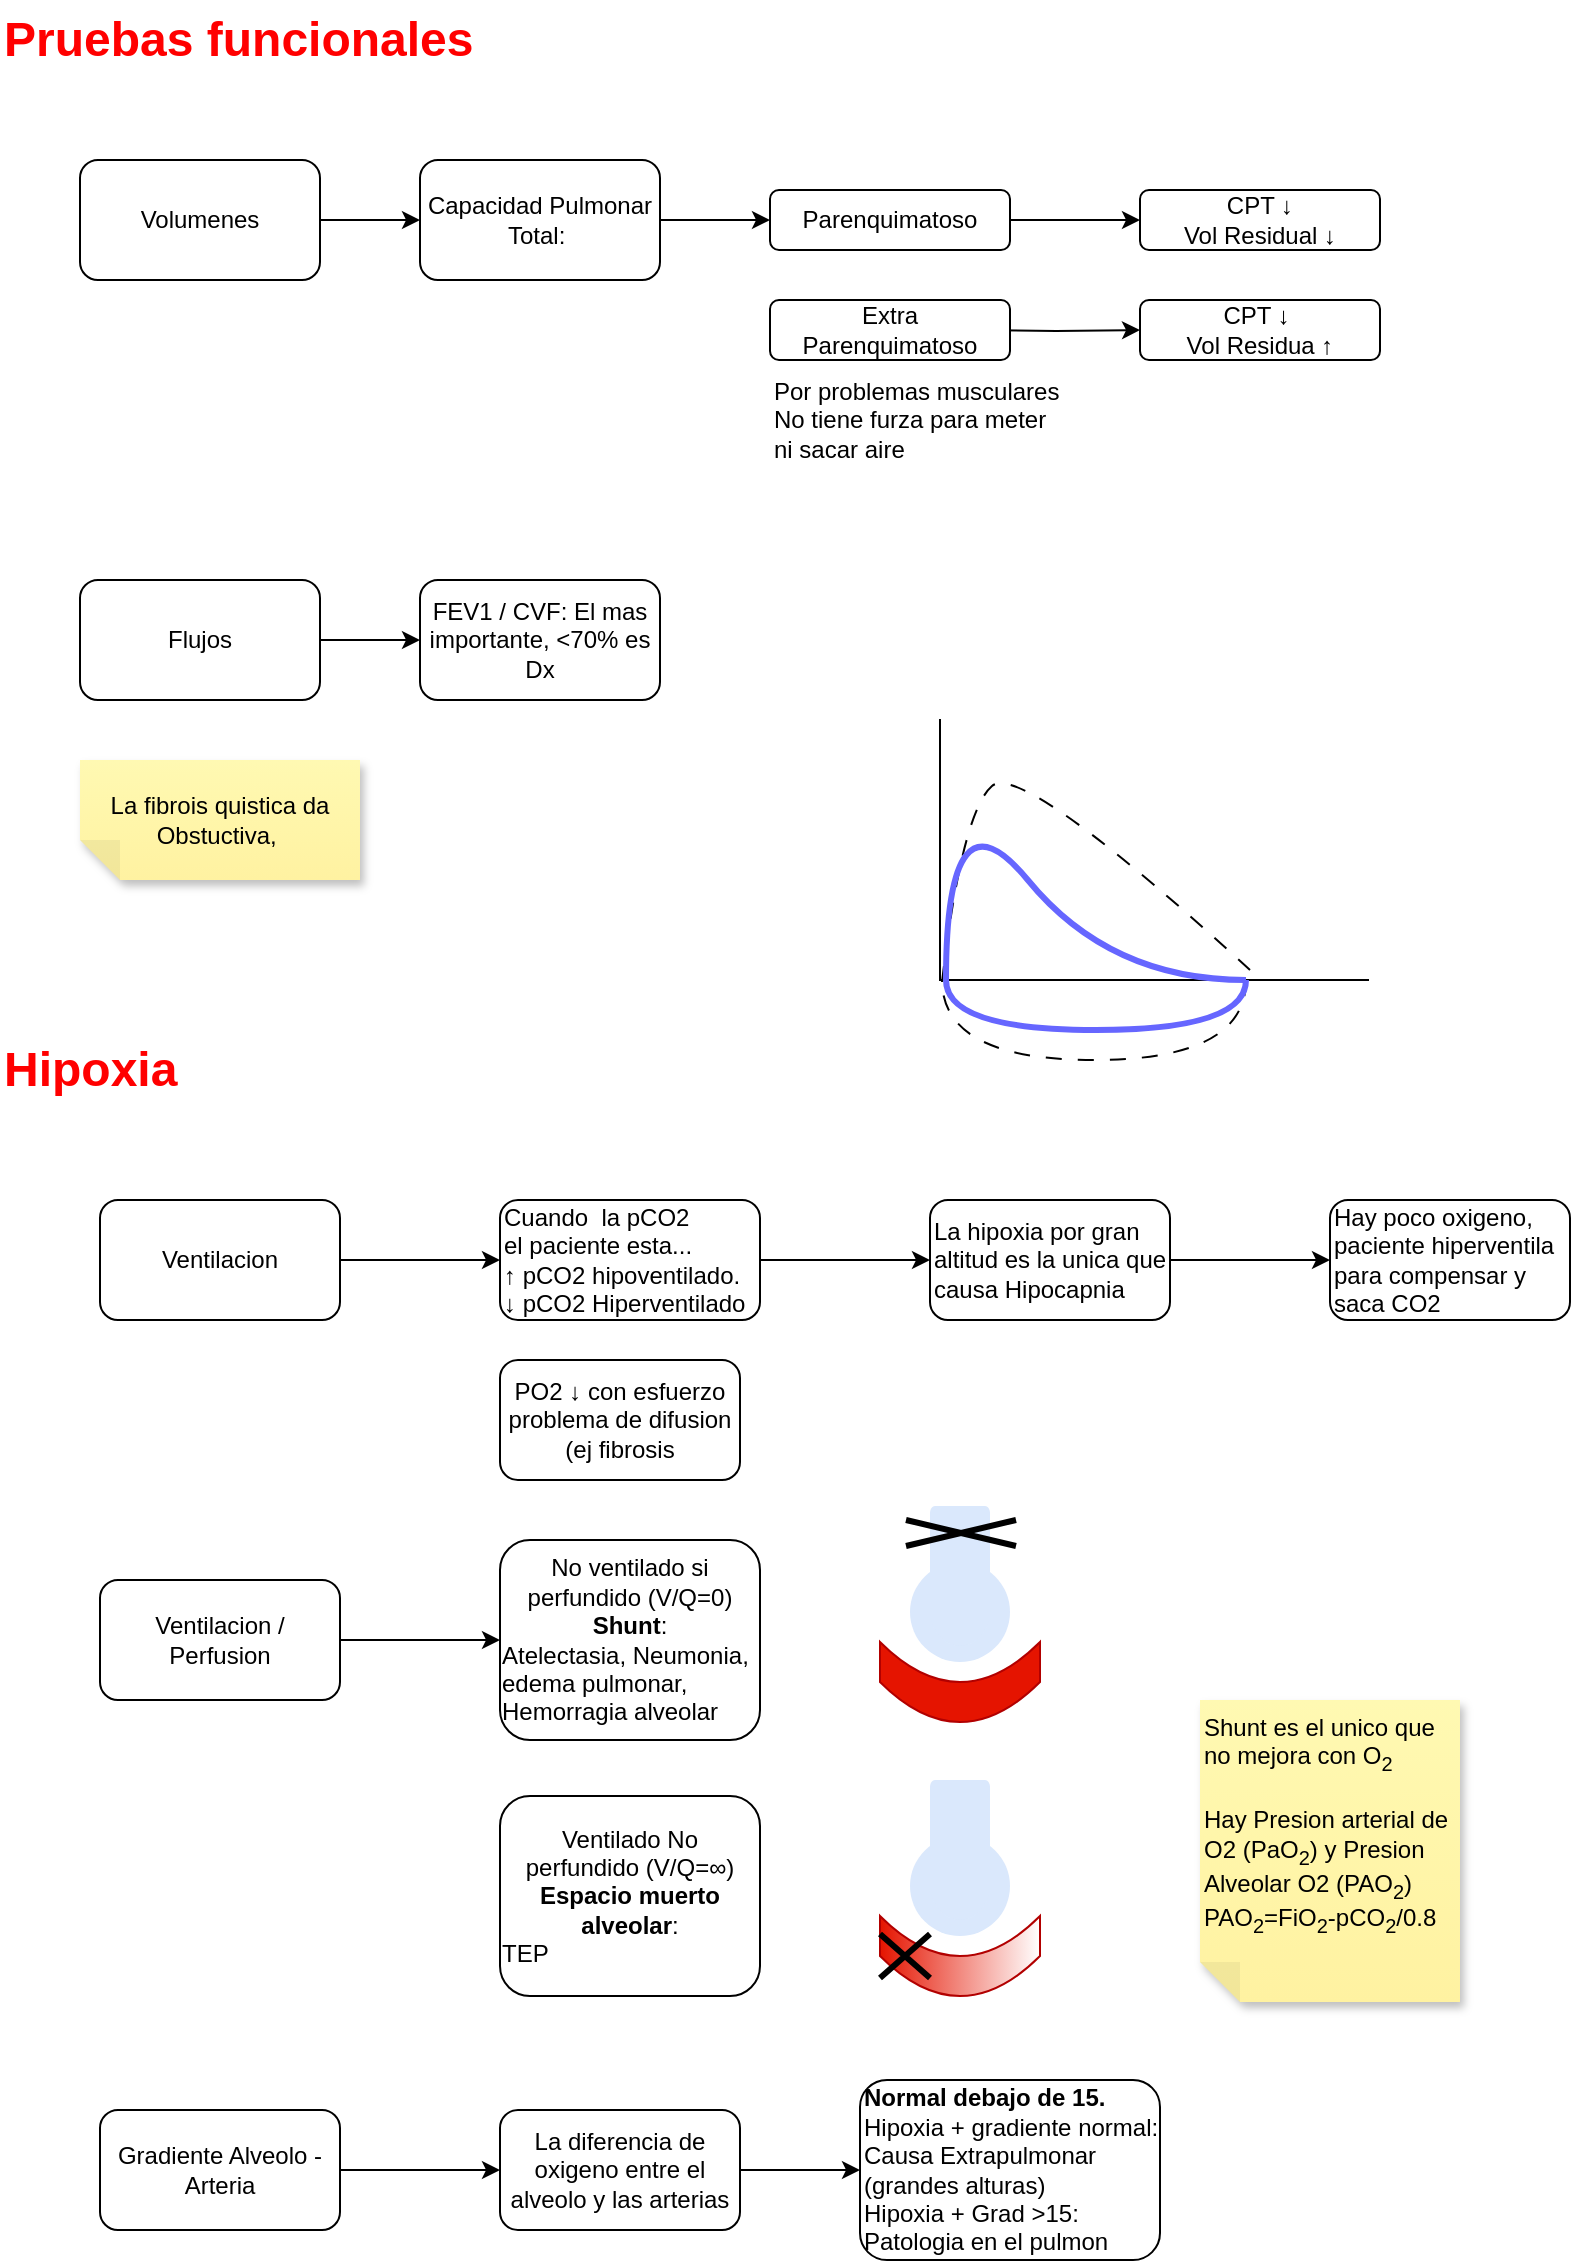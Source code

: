<mxfile version="21.6.7" type="github">
  <diagram name="Page-1" id="M_UDVAVCjI6NykcnFUn3">
    <mxGraphModel dx="861" dy="887" grid="1" gridSize="10" guides="1" tooltips="1" connect="1" arrows="1" fold="1" page="1" pageScale="1" pageWidth="850" pageHeight="1100" math="0" shadow="0">
      <root>
        <mxCell id="0" />
        <mxCell id="1" parent="0" />
        <mxCell id="sU-v4qAwtsRLPM2VlvNM-34" value="" style="ellipse;whiteSpace=wrap;html=1;aspect=fixed;fillColor=#dae8fc;strokeColor=none;" vertex="1" parent="1">
          <mxGeometry x="495" y="821" width="50" height="50" as="geometry" />
        </mxCell>
        <mxCell id="sU-v4qAwtsRLPM2VlvNM-1" value="Pruebas funcionales" style="text;strokeColor=none;fillColor=none;html=1;fontSize=24;fontStyle=1;verticalAlign=middle;align=left;fontColor=#FF0000;" vertex="1" parent="1">
          <mxGeometry x="40" y="40" width="100" height="40" as="geometry" />
        </mxCell>
        <mxCell id="sU-v4qAwtsRLPM2VlvNM-4" value="" style="edgeStyle=orthogonalEdgeStyle;rounded=0;orthogonalLoop=1;jettySize=auto;html=1;" edge="1" parent="1" source="sU-v4qAwtsRLPM2VlvNM-2" target="sU-v4qAwtsRLPM2VlvNM-3">
          <mxGeometry relative="1" as="geometry" />
        </mxCell>
        <mxCell id="sU-v4qAwtsRLPM2VlvNM-2" value="Volumenes" style="rounded=1;whiteSpace=wrap;html=1;" vertex="1" parent="1">
          <mxGeometry x="80" y="120" width="120" height="60" as="geometry" />
        </mxCell>
        <mxCell id="sU-v4qAwtsRLPM2VlvNM-6" value="" style="edgeStyle=orthogonalEdgeStyle;rounded=0;orthogonalLoop=1;jettySize=auto;html=1;" edge="1" parent="1" source="sU-v4qAwtsRLPM2VlvNM-3" target="sU-v4qAwtsRLPM2VlvNM-5">
          <mxGeometry relative="1" as="geometry" />
        </mxCell>
        <mxCell id="sU-v4qAwtsRLPM2VlvNM-3" value="Capacidad Pulmonar Total:&amp;nbsp;" style="rounded=1;whiteSpace=wrap;html=1;" vertex="1" parent="1">
          <mxGeometry x="250" y="120" width="120" height="60" as="geometry" />
        </mxCell>
        <mxCell id="sU-v4qAwtsRLPM2VlvNM-8" value="" style="edgeStyle=orthogonalEdgeStyle;rounded=0;orthogonalLoop=1;jettySize=auto;html=1;" edge="1" parent="1" source="sU-v4qAwtsRLPM2VlvNM-5" target="sU-v4qAwtsRLPM2VlvNM-7">
          <mxGeometry relative="1" as="geometry" />
        </mxCell>
        <mxCell id="sU-v4qAwtsRLPM2VlvNM-5" value="Parenquimatoso" style="rounded=1;whiteSpace=wrap;html=1;" vertex="1" parent="1">
          <mxGeometry x="425" y="135" width="120" height="30" as="geometry" />
        </mxCell>
        <mxCell id="sU-v4qAwtsRLPM2VlvNM-7" value="CPT ↓&lt;br&gt;Vol Residual ↓" style="rounded=1;whiteSpace=wrap;html=1;" vertex="1" parent="1">
          <mxGeometry x="610" y="135" width="120" height="30" as="geometry" />
        </mxCell>
        <mxCell id="sU-v4qAwtsRLPM2VlvNM-11" value="" style="edgeStyle=orthogonalEdgeStyle;rounded=0;orthogonalLoop=1;jettySize=auto;html=1;" edge="1" parent="1" target="sU-v4qAwtsRLPM2VlvNM-10">
          <mxGeometry relative="1" as="geometry">
            <mxPoint x="525" y="205" as="sourcePoint" />
          </mxGeometry>
        </mxCell>
        <mxCell id="sU-v4qAwtsRLPM2VlvNM-9" value="Extra Parenquimatoso" style="rounded=1;whiteSpace=wrap;html=1;" vertex="1" parent="1">
          <mxGeometry x="425" y="190" width="120" height="30" as="geometry" />
        </mxCell>
        <mxCell id="sU-v4qAwtsRLPM2VlvNM-10" value="CPT ↓&amp;nbsp;&lt;br&gt;Vol Residua ↑" style="rounded=1;whiteSpace=wrap;html=1;" vertex="1" parent="1">
          <mxGeometry x="610" y="190" width="120" height="30" as="geometry" />
        </mxCell>
        <mxCell id="sU-v4qAwtsRLPM2VlvNM-12" value="Por problemas musculares&lt;br&gt;No tiene furza para meter&lt;br&gt;ni sacar aire" style="text;html=1;align=left;verticalAlign=middle;resizable=0;points=[];autosize=1;strokeColor=none;fillColor=none;" vertex="1" parent="1">
          <mxGeometry x="425" y="220" width="170" height="60" as="geometry" />
        </mxCell>
        <mxCell id="sU-v4qAwtsRLPM2VlvNM-15" value="" style="edgeStyle=orthogonalEdgeStyle;rounded=0;orthogonalLoop=1;jettySize=auto;html=1;" edge="1" parent="1" source="sU-v4qAwtsRLPM2VlvNM-13" target="sU-v4qAwtsRLPM2VlvNM-14">
          <mxGeometry relative="1" as="geometry" />
        </mxCell>
        <mxCell id="sU-v4qAwtsRLPM2VlvNM-13" value="Flujos" style="rounded=1;whiteSpace=wrap;html=1;" vertex="1" parent="1">
          <mxGeometry x="80" y="330" width="120" height="60" as="geometry" />
        </mxCell>
        <mxCell id="sU-v4qAwtsRLPM2VlvNM-14" value="FEV1 / CVF: El mas importante, &amp;lt;70% es Dx" style="rounded=1;whiteSpace=wrap;html=1;" vertex="1" parent="1">
          <mxGeometry x="250" y="330" width="120" height="60" as="geometry" />
        </mxCell>
        <mxCell id="sU-v4qAwtsRLPM2VlvNM-20" value="" style="shape=partialRectangle;whiteSpace=wrap;html=1;bottom=0;right=0;fillColor=none;direction=north;container=0;" vertex="1" parent="1">
          <mxGeometry x="510" y="400" width="214" height="130" as="geometry" />
        </mxCell>
        <mxCell id="sU-v4qAwtsRLPM2VlvNM-21" value="" style="curved=1;endArrow=none;html=1;rounded=0;endFill=0;dashed=1;dashPattern=8 8;entryX=0;entryY=0.75;entryDx=0;entryDy=0;" edge="1" parent="1" target="sU-v4qAwtsRLPM2VlvNM-20">
          <mxGeometry width="50" height="50" relative="1" as="geometry">
            <mxPoint x="511" y="531" as="sourcePoint" />
            <mxPoint x="681" y="536" as="targetPoint" />
            <Array as="points">
              <mxPoint x="521" y="446" />
              <mxPoint x="551" y="420" />
            </Array>
          </mxGeometry>
        </mxCell>
        <mxCell id="sU-v4qAwtsRLPM2VlvNM-22" value="" style="shape=requiredInterface;html=1;verticalLabelPosition=bottom;sketch=0;direction=south;dashed=1;dashPattern=8 8;container=0;" vertex="1" parent="1">
          <mxGeometry x="511" y="530" width="152" height="40" as="geometry" />
        </mxCell>
        <mxCell id="sU-v4qAwtsRLPM2VlvNM-16" value="" style="curved=1;endArrow=none;html=1;rounded=0;snapToPoint=0;endFill=0;strokeColor=#6666FF;strokeWidth=3;" edge="1" parent="1">
          <mxGeometry width="50" height="50" relative="1" as="geometry">
            <mxPoint x="513" y="530" as="sourcePoint" />
            <mxPoint x="663" y="530" as="targetPoint" />
            <Array as="points">
              <mxPoint x="513" y="430" />
              <mxPoint x="594.818" y="530" />
            </Array>
          </mxGeometry>
        </mxCell>
        <mxCell id="sU-v4qAwtsRLPM2VlvNM-18" value="" style="shape=requiredInterface;html=1;verticalLabelPosition=bottom;sketch=0;direction=south;container=0;strokeColor=#6666FF;strokeWidth=3;" vertex="1" parent="1">
          <mxGeometry x="513" y="530" width="150" height="25" as="geometry" />
        </mxCell>
        <mxCell id="sU-v4qAwtsRLPM2VlvNM-23" value="La fibrois quistica da Obstuctiva,&amp;nbsp;" style="shape=note;whiteSpace=wrap;html=1;backgroundOutline=1;fontColor=#000000;darkOpacity=0.05;fillColor=#FFF9B2;strokeColor=none;fillStyle=solid;direction=west;gradientDirection=north;gradientColor=#FFF2A1;shadow=1;size=20;pointerEvents=1;" vertex="1" parent="1">
          <mxGeometry x="80" y="420" width="140" height="60" as="geometry" />
        </mxCell>
        <mxCell id="sU-v4qAwtsRLPM2VlvNM-26" value="" style="edgeStyle=orthogonalEdgeStyle;rounded=0;orthogonalLoop=1;jettySize=auto;html=1;" edge="1" parent="1" source="sU-v4qAwtsRLPM2VlvNM-24" target="sU-v4qAwtsRLPM2VlvNM-25">
          <mxGeometry relative="1" as="geometry" />
        </mxCell>
        <mxCell id="sU-v4qAwtsRLPM2VlvNM-24" value="Ventilacion" style="rounded=1;whiteSpace=wrap;html=1;" vertex="1" parent="1">
          <mxGeometry x="90" y="640" width="120" height="60" as="geometry" />
        </mxCell>
        <mxCell id="sU-v4qAwtsRLPM2VlvNM-48" value="" style="edgeStyle=orthogonalEdgeStyle;rounded=0;orthogonalLoop=1;jettySize=auto;html=1;" edge="1" parent="1" source="sU-v4qAwtsRLPM2VlvNM-25" target="sU-v4qAwtsRLPM2VlvNM-47">
          <mxGeometry relative="1" as="geometry" />
        </mxCell>
        <mxCell id="sU-v4qAwtsRLPM2VlvNM-25" value="Cuando&amp;nbsp; la pCO2&lt;br&gt;el paciente esta...&lt;br&gt;↑ pCO2 hipoventilado.&lt;br&gt;&lt;div style=&quot;&quot;&gt;&lt;span style=&quot;background-color: initial;&quot;&gt;↓ pCO2 Hiperventilado&lt;/span&gt;&lt;/div&gt;" style="rounded=1;whiteSpace=wrap;html=1;align=left;" vertex="1" parent="1">
          <mxGeometry x="290" y="640" width="130" height="60" as="geometry" />
        </mxCell>
        <mxCell id="sU-v4qAwtsRLPM2VlvNM-27" value="PO2 ↓ con esfuerzo problema de difusion (ej fibrosis" style="rounded=1;whiteSpace=wrap;html=1;" vertex="1" parent="1">
          <mxGeometry x="290" y="720" width="120" height="60" as="geometry" />
        </mxCell>
        <mxCell id="sU-v4qAwtsRLPM2VlvNM-30" value="" style="edgeStyle=orthogonalEdgeStyle;rounded=0;orthogonalLoop=1;jettySize=auto;html=1;" edge="1" parent="1" source="sU-v4qAwtsRLPM2VlvNM-28" target="sU-v4qAwtsRLPM2VlvNM-29">
          <mxGeometry relative="1" as="geometry" />
        </mxCell>
        <mxCell id="sU-v4qAwtsRLPM2VlvNM-28" value="Ventilacion / Perfusion" style="rounded=1;whiteSpace=wrap;html=1;" vertex="1" parent="1">
          <mxGeometry x="90" y="830" width="120" height="60" as="geometry" />
        </mxCell>
        <mxCell id="sU-v4qAwtsRLPM2VlvNM-29" value="No ventilado si perfundido (V/Q=0)&lt;br&gt;&lt;b&gt;Shunt&lt;/b&gt;:&lt;br&gt;&lt;div style=&quot;text-align: left;&quot;&gt;&lt;span style=&quot;background-color: initial;&quot;&gt;Atelectasia, Neumonia, edema pulmonar, Hemorragia alveolar&lt;/span&gt;&lt;/div&gt;" style="rounded=1;whiteSpace=wrap;html=1;" vertex="1" parent="1">
          <mxGeometry x="290" y="810" width="130" height="100" as="geometry" />
        </mxCell>
        <mxCell id="sU-v4qAwtsRLPM2VlvNM-31" value="" style="shape=dataStorage;whiteSpace=wrap;html=1;fixedSize=1;direction=north;fillColor=#e51400;strokeColor=#B20000;fontColor=#ffffff;" vertex="1" parent="1">
          <mxGeometry x="480" y="861" width="80" height="40" as="geometry" />
        </mxCell>
        <mxCell id="sU-v4qAwtsRLPM2VlvNM-33" value="" style="strokeWidth=1;html=1;shape=mxgraph.flowchart.delay;whiteSpace=wrap;direction=south;fillColor=#dae8fc;strokeColor=none;" vertex="1" parent="1">
          <mxGeometry x="505" y="793" width="30" height="70" as="geometry" />
        </mxCell>
        <mxCell id="sU-v4qAwtsRLPM2VlvNM-37" value="" style="shape=umlDestroy;whiteSpace=wrap;html=1;strokeWidth=3;targetShapes=umlLifeline;" vertex="1" parent="1">
          <mxGeometry x="493" y="800" width="55" height="13" as="geometry" />
        </mxCell>
        <mxCell id="sU-v4qAwtsRLPM2VlvNM-38" value="" style="ellipse;whiteSpace=wrap;html=1;aspect=fixed;fillColor=#dae8fc;strokeColor=none;" vertex="1" parent="1">
          <mxGeometry x="495" y="958" width="50" height="50" as="geometry" />
        </mxCell>
        <mxCell id="sU-v4qAwtsRLPM2VlvNM-39" value="" style="shape=dataStorage;whiteSpace=wrap;html=1;fixedSize=1;direction=north;fillColor=#e51400;strokeColor=#B20000;fontColor=#ffffff;gradientColor=#FFFFFF;gradientDirection=south;" vertex="1" parent="1">
          <mxGeometry x="480" y="998" width="80" height="40" as="geometry" />
        </mxCell>
        <mxCell id="sU-v4qAwtsRLPM2VlvNM-40" value="" style="strokeWidth=1;html=1;shape=mxgraph.flowchart.delay;whiteSpace=wrap;direction=south;fillColor=#dae8fc;strokeColor=none;" vertex="1" parent="1">
          <mxGeometry x="505" y="930" width="30" height="70" as="geometry" />
        </mxCell>
        <mxCell id="sU-v4qAwtsRLPM2VlvNM-41" value="" style="shape=umlDestroy;whiteSpace=wrap;html=1;strokeWidth=3;targetShapes=umlLifeline;" vertex="1" parent="1">
          <mxGeometry x="480" y="1007" width="25" height="22" as="geometry" />
        </mxCell>
        <mxCell id="sU-v4qAwtsRLPM2VlvNM-42" value="Ventilado No perfundido (V/Q=∞)&lt;br&gt;&lt;b&gt;Espacio muerto alveolar&lt;/b&gt;:&lt;br&gt;&lt;div style=&quot;text-align: left;&quot;&gt;TEP&lt;/div&gt;" style="rounded=1;whiteSpace=wrap;html=1;" vertex="1" parent="1">
          <mxGeometry x="290" y="938" width="130" height="100" as="geometry" />
        </mxCell>
        <mxCell id="sU-v4qAwtsRLPM2VlvNM-43" value="Hipoxia" style="text;strokeColor=none;fillColor=none;html=1;fontSize=24;fontStyle=1;verticalAlign=middle;align=left;fontColor=#FF0000;" vertex="1" parent="1">
          <mxGeometry x="40" y="555" width="100" height="40" as="geometry" />
        </mxCell>
        <mxCell id="sU-v4qAwtsRLPM2VlvNM-46" value="Shunt es el unico que no mejora con O&lt;sub&gt;2&lt;/sub&gt;&lt;br&gt;&lt;br&gt;Hay Presion arterial de O2 (PaO&lt;sub&gt;2&lt;/sub&gt;) y Presion Alveolar O2 (PAO&lt;sub&gt;2&lt;/sub&gt;)&lt;br&gt;PAO&lt;sub&gt;2&lt;/sub&gt;=FiO&lt;sub&gt;2&lt;/sub&gt;-pCO&lt;sub&gt;2&lt;/sub&gt;/0.8" style="shape=note;whiteSpace=wrap;html=1;backgroundOutline=1;fontColor=#000000;darkOpacity=0.05;fillColor=#FFF9B2;strokeColor=none;fillStyle=solid;direction=west;gradientDirection=north;gradientColor=#FFF2A1;shadow=1;size=20;pointerEvents=1;verticalAlign=top;align=left;" vertex="1" parent="1">
          <mxGeometry x="640" y="890" width="130" height="151" as="geometry" />
        </mxCell>
        <mxCell id="sU-v4qAwtsRLPM2VlvNM-50" value="" style="edgeStyle=orthogonalEdgeStyle;rounded=0;orthogonalLoop=1;jettySize=auto;html=1;" edge="1" parent="1" source="sU-v4qAwtsRLPM2VlvNM-47" target="sU-v4qAwtsRLPM2VlvNM-49">
          <mxGeometry relative="1" as="geometry" />
        </mxCell>
        <mxCell id="sU-v4qAwtsRLPM2VlvNM-47" value="La hipoxia por gran altitud es la unica que causa Hipocapnia" style="whiteSpace=wrap;html=1;align=left;rounded=1;" vertex="1" parent="1">
          <mxGeometry x="505" y="640" width="120" height="60" as="geometry" />
        </mxCell>
        <mxCell id="sU-v4qAwtsRLPM2VlvNM-49" value="Hay poco oxigeno, paciente hiperventila para compensar y saca CO2" style="whiteSpace=wrap;html=1;align=left;rounded=1;" vertex="1" parent="1">
          <mxGeometry x="705" y="640" width="120" height="60" as="geometry" />
        </mxCell>
        <mxCell id="sU-v4qAwtsRLPM2VlvNM-53" value="" style="edgeStyle=orthogonalEdgeStyle;rounded=0;orthogonalLoop=1;jettySize=auto;html=1;" edge="1" parent="1" source="sU-v4qAwtsRLPM2VlvNM-51" target="sU-v4qAwtsRLPM2VlvNM-52">
          <mxGeometry relative="1" as="geometry" />
        </mxCell>
        <mxCell id="sU-v4qAwtsRLPM2VlvNM-51" value="Gradiente Alveolo - Arteria" style="rounded=1;whiteSpace=wrap;html=1;" vertex="1" parent="1">
          <mxGeometry x="90" y="1095" width="120" height="60" as="geometry" />
        </mxCell>
        <mxCell id="sU-v4qAwtsRLPM2VlvNM-55" value="" style="edgeStyle=orthogonalEdgeStyle;rounded=0;orthogonalLoop=1;jettySize=auto;html=1;" edge="1" parent="1" source="sU-v4qAwtsRLPM2VlvNM-52" target="sU-v4qAwtsRLPM2VlvNM-54">
          <mxGeometry relative="1" as="geometry" />
        </mxCell>
        <mxCell id="sU-v4qAwtsRLPM2VlvNM-52" value="La diferencia de oxigeno entre el alveolo y las arterias" style="rounded=1;whiteSpace=wrap;html=1;" vertex="1" parent="1">
          <mxGeometry x="290" y="1095" width="120" height="60" as="geometry" />
        </mxCell>
        <mxCell id="sU-v4qAwtsRLPM2VlvNM-54" value="&lt;b&gt;Normal debajo de 15.&lt;br&gt;&lt;/b&gt;Hipoxia + gradiente normal: Causa Extrapulmonar (grandes alturas)&lt;br&gt;Hipoxia + Grad &amp;gt;15: Patologia en el pulmon" style="rounded=1;whiteSpace=wrap;html=1;align=left;" vertex="1" parent="1">
          <mxGeometry x="470" y="1080" width="150" height="90" as="geometry" />
        </mxCell>
      </root>
    </mxGraphModel>
  </diagram>
</mxfile>

